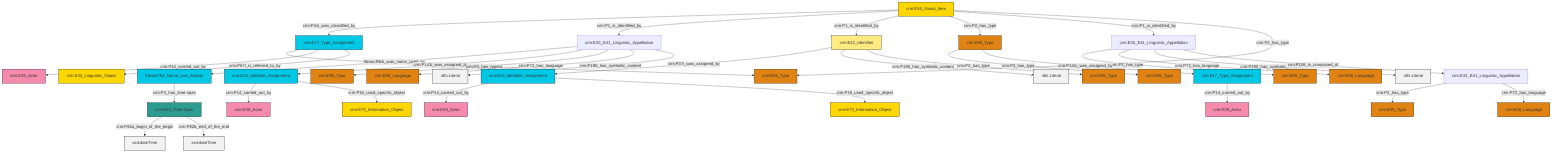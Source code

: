 graph TD
classDef Literal fill:#f2f2f2,stroke:#000000;
classDef CRM_Entity fill:#FFFFFF,stroke:#000000;
classDef Temporal_Entity fill:#00C9E6, stroke:#000000;
classDef Type fill:#E18312, stroke:#000000;
classDef Time-Span fill:#2C9C91, stroke:#000000;
classDef Appellation fill:#FFEB7F, stroke:#000000;
classDef Place fill:#008836, stroke:#000000;
classDef Persistent_Item fill:#B266B2, stroke:#000000;
classDef Conceptual_Object fill:#FFD700, stroke:#000000;
classDef Physical_Thing fill:#D2B48C, stroke:#000000;
classDef Actor fill:#f58aad, stroke:#000000;
classDef PC_Classes fill:#4ce600, stroke:#000000;
classDef Multi fill:#cccccc,stroke:#000000;

0["frbroo:F52_Name_Use_Activity"]:::Temporal_Entity -->|crm:P4_has_time-span| 1["crm:E52_Time-Span"]:::Time-Span
2["crm:E36_Visual_Item"]:::Conceptual_Object -->|crm:P41i_was_classified_by| 3["crm:E17_Type_Assignment"]:::Temporal_Entity
6["crm:E42_Identifier"]:::Appellation -->|crm:P37i_was_assigned_by| 7["crm:E15_Identifier_Assignment"]:::Temporal_Entity
8["crm:E17_Type_Assignment"]:::Temporal_Entity -->|crm:P14_carried_out_by| 9["crm:E39_Actor"]:::Actor
10["crm:E33_E41_Linguistic_Appellation"]:::Default -->|frbroo:R64i_was_name_used_by| 0["frbroo:F52_Name_Use_Activity"]:::Temporal_Entity
3["crm:E17_Type_Assignment"]:::Temporal_Entity -->|crm:P42_assigned| 12["crm:E55_Type"]:::Type
3["crm:E17_Type_Assignment"]:::Temporal_Entity -->|crm:P14_carried_out_by| 4["crm:E39_Actor"]:::Actor
19["crm:E13_Attribute_Assignment"]:::Temporal_Entity -->|crm:P14_carried_out_by| 20["crm:E39_Actor"]:::Actor
2["crm:E36_Visual_Item"]:::Conceptual_Object -->|crm:P1_is_identified_by| 10["crm:E33_E41_Linguistic_Appellation"]:::Default
21["crm:E33_E41_Linguistic_Appellation"]:::Default -->|crm:P2_has_type| 22["crm:E55_Type"]:::Type
7["crm:E15_Identifier_Assignment"]:::Temporal_Entity -->|crm:P14_carried_out_by| 23["crm:E39_Actor"]:::Actor
24["crm:E33_E41_Linguistic_Appellation"]:::Default -->|crm:P2_has_type| 25["crm:E55_Type"]:::Type
10["crm:E33_E41_Linguistic_Appellation"]:::Default -->|crm:P141i_was_assigned_by| 19["crm:E13_Attribute_Assignment"]:::Temporal_Entity
6["crm:E42_Identifier"]:::Appellation -->|crm:P190_has_symbolic_content| 35[rdfs:Literal]:::Literal
2["crm:E36_Visual_Item"]:::Conceptual_Object -->|crm:P1_is_identified_by| 6["crm:E42_Identifier"]:::Appellation
10["crm:E33_E41_Linguistic_Appellation"]:::Default -->|crm:P2_has_type| 30["crm:E55_Type"]:::Type
19["crm:E13_Attribute_Assignment"]:::Temporal_Entity -->|crm:P16_used_specific_object| 26["crm:E73_Information_Object"]:::Conceptual_Object
10["crm:E33_E41_Linguistic_Appellation"]:::Default -->|crm:P72_has_language| 37["crm:E56_Language"]:::Type
6["crm:E42_Identifier"]:::Appellation -->|crm:P2_has_type| 13["crm:E55_Type"]:::Type
1["crm:E52_Time-Span"]:::Time-Span -->|crm:P82a_begin_of_the_begin| 43[xsd:dateTime]:::Literal
7["crm:E15_Identifier_Assignment"]:::Temporal_Entity -->|crm:P16_used_specific_object| 33["crm:E73_Information_Object"]:::Conceptual_Object
1["crm:E52_Time-Span"]:::Time-Span -->|crm:P82b_end_of_the_end| 44[xsd:dateTime]:::Literal
24["crm:E33_E41_Linguistic_Appellation"]:::Default -->|crm:P72_has_language| 46["crm:E56_Language"]:::Type
2["crm:E36_Visual_Item"]:::Conceptual_Object -->|crm:P2_has_type| 40["crm:E55_Type"]:::Type
40["crm:E55_Type"]:::Type -->|crm:P2_has_type| 52["crm:E55_Type"]:::Type
21["crm:E33_E41_Linguistic_Appellation"]:::Default -->|crm:P72_has_language| 54["crm:E56_Language"]:::Type
3["crm:E17_Type_Assignment"]:::Temporal_Entity -->|crm:P67i_is_referred_to_by| 16["crm:E33_Linguistic_Object"]:::Conceptual_Object
21["crm:E33_E41_Linguistic_Appellation"]:::Default -->|crm:P190_has_symbolic_content| 56[rdfs:Literal]:::Literal
10["crm:E33_E41_Linguistic_Appellation"]:::Default -->|crm:P190_has_symbolic_content| 61[rdfs:Literal]:::Literal
2["crm:E36_Visual_Item"]:::Conceptual_Object -->|crm:P1_is_identified_by| 21["crm:E33_E41_Linguistic_Appellation"]:::Default
21["crm:E33_E41_Linguistic_Appellation"]:::Default -->|crm:P106_is_composed_of| 24["crm:E33_E41_Linguistic_Appellation"]:::Default
40["crm:E55_Type"]:::Type -->|crm:P141i_was_assigned_by| 8["crm:E17_Type_Assignment"]:::Temporal_Entity
2["crm:E36_Visual_Item"]:::Conceptual_Object -->|crm:P2_has_type| 12["crm:E55_Type"]:::Type